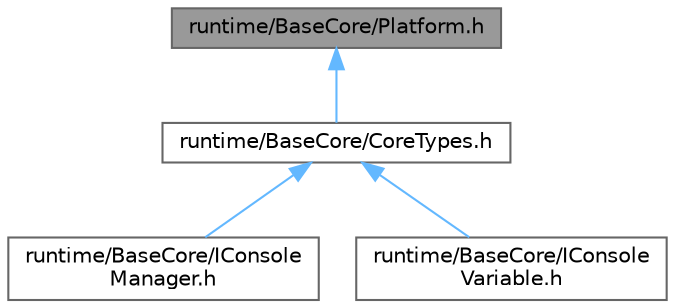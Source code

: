 digraph "runtime/BaseCore/Platform.h"
{
 // LATEX_PDF_SIZE
  bgcolor="transparent";
  edge [fontname=Helvetica,fontsize=10,labelfontname=Helvetica,labelfontsize=10];
  node [fontname=Helvetica,fontsize=10,shape=box,height=0.2,width=0.4];
  Node1 [id="Node000001",label="runtime/BaseCore/Platform.h",height=0.2,width=0.4,color="gray40", fillcolor="grey60", style="filled", fontcolor="black",tooltip=" "];
  Node1 -> Node2 [id="edge1_Node000001_Node000002",dir="back",color="steelblue1",style="solid",tooltip=" "];
  Node2 [id="Node000002",label="runtime/BaseCore/CoreTypes.h",height=0.2,width=0.4,color="grey40", fillcolor="white", style="filled",URL="$_core_types_8h.html",tooltip=" "];
  Node2 -> Node3 [id="edge2_Node000002_Node000003",dir="back",color="steelblue1",style="solid",tooltip=" "];
  Node3 [id="Node000003",label="runtime/BaseCore/IConsole\lManager.h",height=0.2,width=0.4,color="grey40", fillcolor="white", style="filled",URL="$_i_console_manager_8h.html",tooltip=" "];
  Node2 -> Node4 [id="edge3_Node000002_Node000004",dir="back",color="steelblue1",style="solid",tooltip=" "];
  Node4 [id="Node000004",label="runtime/BaseCore/IConsole\lVariable.h",height=0.2,width=0.4,color="grey40", fillcolor="white", style="filled",URL="$_i_console_variable_8h.html",tooltip=" "];
}
